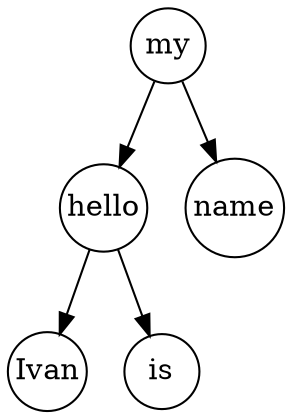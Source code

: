 digraph test_tree_avl {
node [shape="circle", style="filled", fillcolor="white", fontcolor="black", margin="0.01"];
hello -> Ivan;
hello -> is;
my -> hello;
my -> name;
}
